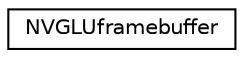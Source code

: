 digraph "Graphical Class Hierarchy"
{
  edge [fontname="Helvetica",fontsize="10",labelfontname="Helvetica",labelfontsize="10"];
  node [fontname="Helvetica",fontsize="10",shape=record];
  rankdir="LR";
  Node1 [label="NVGLUframebuffer",height=0.2,width=0.4,color="black", fillcolor="white", style="filled",URL="$struct_n_v_g_l_uframebuffer.html"];
}
